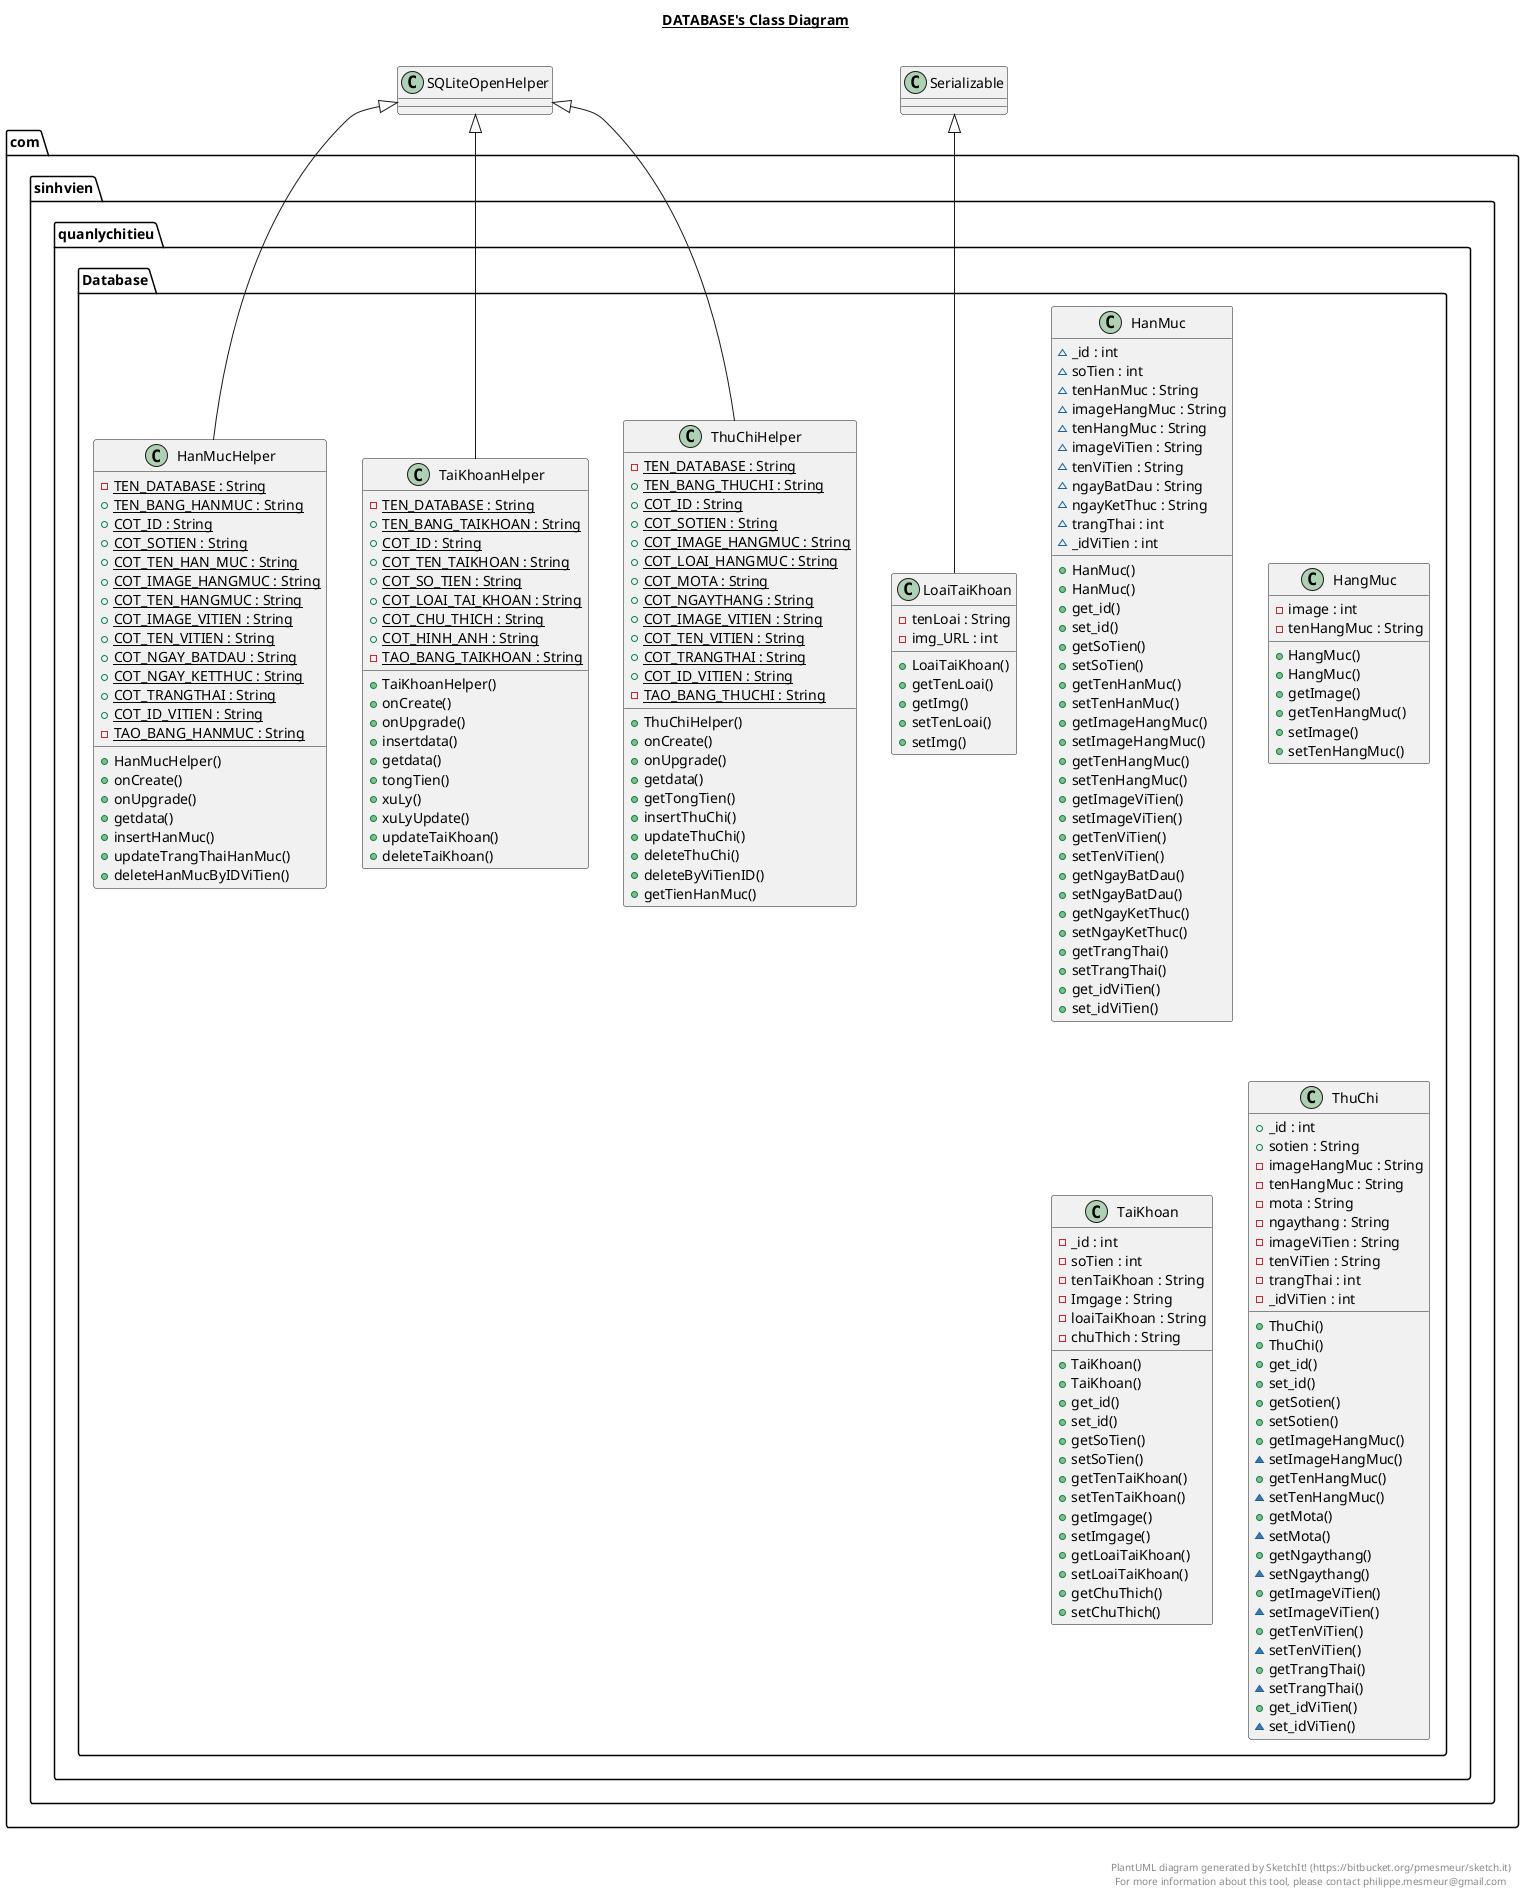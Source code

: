 @startuml

title __DATABASE's Class Diagram__\n

  package com.sinhvien.quanlychitieu {
    package com.sinhvien.quanlychitieu.Database {
      class HanMuc {
          ~ _id : int
          ~ soTien : int
          ~ tenHanMuc : String
          ~ imageHangMuc : String
          ~ tenHangMuc : String
          ~ imageViTien : String
          ~ tenViTien : String
          ~ ngayBatDau : String
          ~ ngayKetThuc : String
          ~ trangThai : int
          ~ _idViTien : int
          + HanMuc()
          + HanMuc()
          + get_id()
          + set_id()
          + getSoTien()
          + setSoTien()
          + getTenHanMuc()
          + setTenHanMuc()
          + getImageHangMuc()
          + setImageHangMuc()
          + getTenHangMuc()
          + setTenHangMuc()
          + getImageViTien()
          + setImageViTien()
          + getTenViTien()
          + setTenViTien()
          + getNgayBatDau()
          + setNgayBatDau()
          + getNgayKetThuc()
          + setNgayKetThuc()
          + getTrangThai()
          + setTrangThai()
          + get_idViTien()
          + set_idViTien()
      }
    }
  }
  

  package com.sinhvien.quanlychitieu {
    package com.sinhvien.quanlychitieu.Database {
      class HanMucHelper {
          {static} - TEN_DATABASE : String
          {static} + TEN_BANG_HANMUC : String
          {static} + COT_ID : String
          {static} + COT_SOTIEN : String
          {static} + COT_TEN_HAN_MUC : String
          {static} + COT_IMAGE_HANGMUC : String
          {static} + COT_TEN_HANGMUC : String
          {static} + COT_IMAGE_VITIEN : String
          {static} + COT_TEN_VITIEN : String
          {static} + COT_NGAY_BATDAU : String
          {static} + COT_NGAY_KETTHUC : String
          {static} + COT_TRANGTHAI : String
          {static} + COT_ID_VITIEN : String
          {static} - TAO_BANG_HANMUC : String
          + HanMucHelper()
          + onCreate()
          + onUpgrade()
          + getdata()
          + insertHanMuc()
          + updateTrangThaiHanMuc()
          + deleteHanMucByIDViTien()
      }
    }
  }
  

  package com.sinhvien.quanlychitieu {
    package com.sinhvien.quanlychitieu.Database {
      class HangMuc {
          - image : int
          - tenHangMuc : String
          + HangMuc()
          + HangMuc()
          + getImage()
          + getTenHangMuc()
          + setImage()
          + setTenHangMuc()
      }
    }
  }
  

  package com.sinhvien.quanlychitieu {
    package com.sinhvien.quanlychitieu.Database {
      class LoaiTaiKhoan {
          - tenLoai : String
          - img_URL : int
          + LoaiTaiKhoan()
          + getTenLoai()
          + getImg()
          + setTenLoai()
          + setImg()
      }
    }
  }
  

  package com.sinhvien.quanlychitieu {
    package com.sinhvien.quanlychitieu.Database {
      class TaiKhoan {
          - _id : int
          - soTien : int
          - tenTaiKhoan : String
          - Imgage : String
          - loaiTaiKhoan : String
          - chuThich : String
          + TaiKhoan()
          + TaiKhoan()
          + get_id()
          + set_id()
          + getSoTien()
          + setSoTien()
          + getTenTaiKhoan()
          + setTenTaiKhoan()
          + getImgage()
          + setImgage()
          + getLoaiTaiKhoan()
          + setLoaiTaiKhoan()
          + getChuThich()
          + setChuThich()
      }
    }
  }
  

  package com.sinhvien.quanlychitieu {
    package com.sinhvien.quanlychitieu.Database {
      class TaiKhoanHelper {
          {static} - TEN_DATABASE : String
          {static} + TEN_BANG_TAIKHOAN : String
          {static} + COT_ID : String
          {static} + COT_TEN_TAIKHOAN : String
          {static} + COT_SO_TIEN : String
          {static} + COT_LOAI_TAI_KHOAN : String
          {static} + COT_CHU_THICH : String
          {static} + COT_HINH_ANH : String
          {static} - TAO_BANG_TAIKHOAN : String
          + TaiKhoanHelper()
          + onCreate()
          + onUpgrade()
          + insertdata()
          + getdata()
          + tongTien()
          + xuLy()
          + xuLyUpdate()
          + updateTaiKhoan()
          + deleteTaiKhoan()
      }
    }
  }
  

  package com.sinhvien.quanlychitieu {
    package com.sinhvien.quanlychitieu.Database {
      class ThuChi {
          + _id : int
          + sotien : String
          - imageHangMuc : String
          - tenHangMuc : String
          - mota : String
          - ngaythang : String
          - imageViTien : String
          - tenViTien : String
          - trangThai : int
          - _idViTien : int
          + ThuChi()
          + ThuChi()
          + get_id()
          + set_id()
          + getSotien()
          + setSotien()
          + getImageHangMuc()
          ~ setImageHangMuc()
          + getTenHangMuc()
          ~ setTenHangMuc()
          + getMota()
          ~ setMota()
          + getNgaythang()
          ~ setNgaythang()
          + getImageViTien()
          ~ setImageViTien()
          + getTenViTien()
          ~ setTenViTien()
          + getTrangThai()
          ~ setTrangThai()
          + get_idViTien()
          ~ set_idViTien()
      }
    }
  }
  

  package com.sinhvien.quanlychitieu {
    package com.sinhvien.quanlychitieu.Database {
      class ThuChiHelper {
          {static} - TEN_DATABASE : String
          {static} + TEN_BANG_THUCHI : String
          {static} + COT_ID : String
          {static} + COT_SOTIEN : String
          {static} + COT_IMAGE_HANGMUC : String
          {static} + COT_LOAI_HANGMUC : String
          {static} + COT_MOTA : String
          {static} + COT_NGAYTHANG : String
          {static} + COT_IMAGE_VITIEN : String
          {static} + COT_TEN_VITIEN : String
          {static} + COT_TRANGTHAI : String
          {static} + COT_ID_VITIEN : String
          {static} - TAO_BANG_THUCHI : String
          + ThuChiHelper()
          + onCreate()
          + onUpgrade()
          + getdata()
          + getTongTien()
          + insertThuChi()
          + updateThuChi()
          + deleteThuChi()
          + deleteByViTienID()
          + getTienHanMuc()
      }
    }
  }
  

  HanMucHelper -up-|> SQLiteOpenHelper
  LoaiTaiKhoan -up-|> Serializable
  TaiKhoanHelper -up-|> SQLiteOpenHelper
  ThuChiHelper -up-|> SQLiteOpenHelper


right footer


PlantUML diagram generated by SketchIt! (https://bitbucket.org/pmesmeur/sketch.it)
For more information about this tool, please contact philippe.mesmeur@gmail.com
endfooter

@enduml

